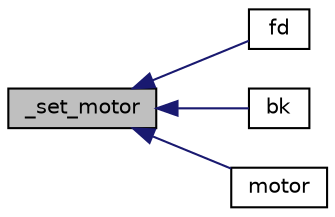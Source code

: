digraph "_set_motor"
{
  edge [fontname="Helvetica",fontsize="10",labelfontname="Helvetica",labelfontsize="10"];
  node [fontname="Helvetica",fontsize="10",shape=record];
  rankdir="LR";
  Node1 [label="_set_motor",height=0.2,width=0.4,color="black", fillcolor="grey75", style="filled" fontcolor="black"];
  Node1 -> Node2 [dir="back",color="midnightblue",fontsize="10",style="solid"];
  Node2 [label="fd",height=0.2,width=0.4,color="black", fillcolor="white", style="filled",URL="$lib__hb_8c.html#a55a302772158e1f15f1c90992f535272"];
  Node1 -> Node3 [dir="back",color="midnightblue",fontsize="10",style="solid"];
  Node3 [label="bk",height=0.2,width=0.4,color="black", fillcolor="white", style="filled",URL="$lib__hb_8c.html#a3f5edef0489aca523a64a40e8fe16320"];
  Node1 -> Node4 [dir="back",color="midnightblue",fontsize="10",style="solid"];
  Node4 [label="motor",height=0.2,width=0.4,color="black", fillcolor="white", style="filled",URL="$lib__hb_8c.html#a8c2b1ad56a0ecf04cd02e951dfb6c9da"];
}
